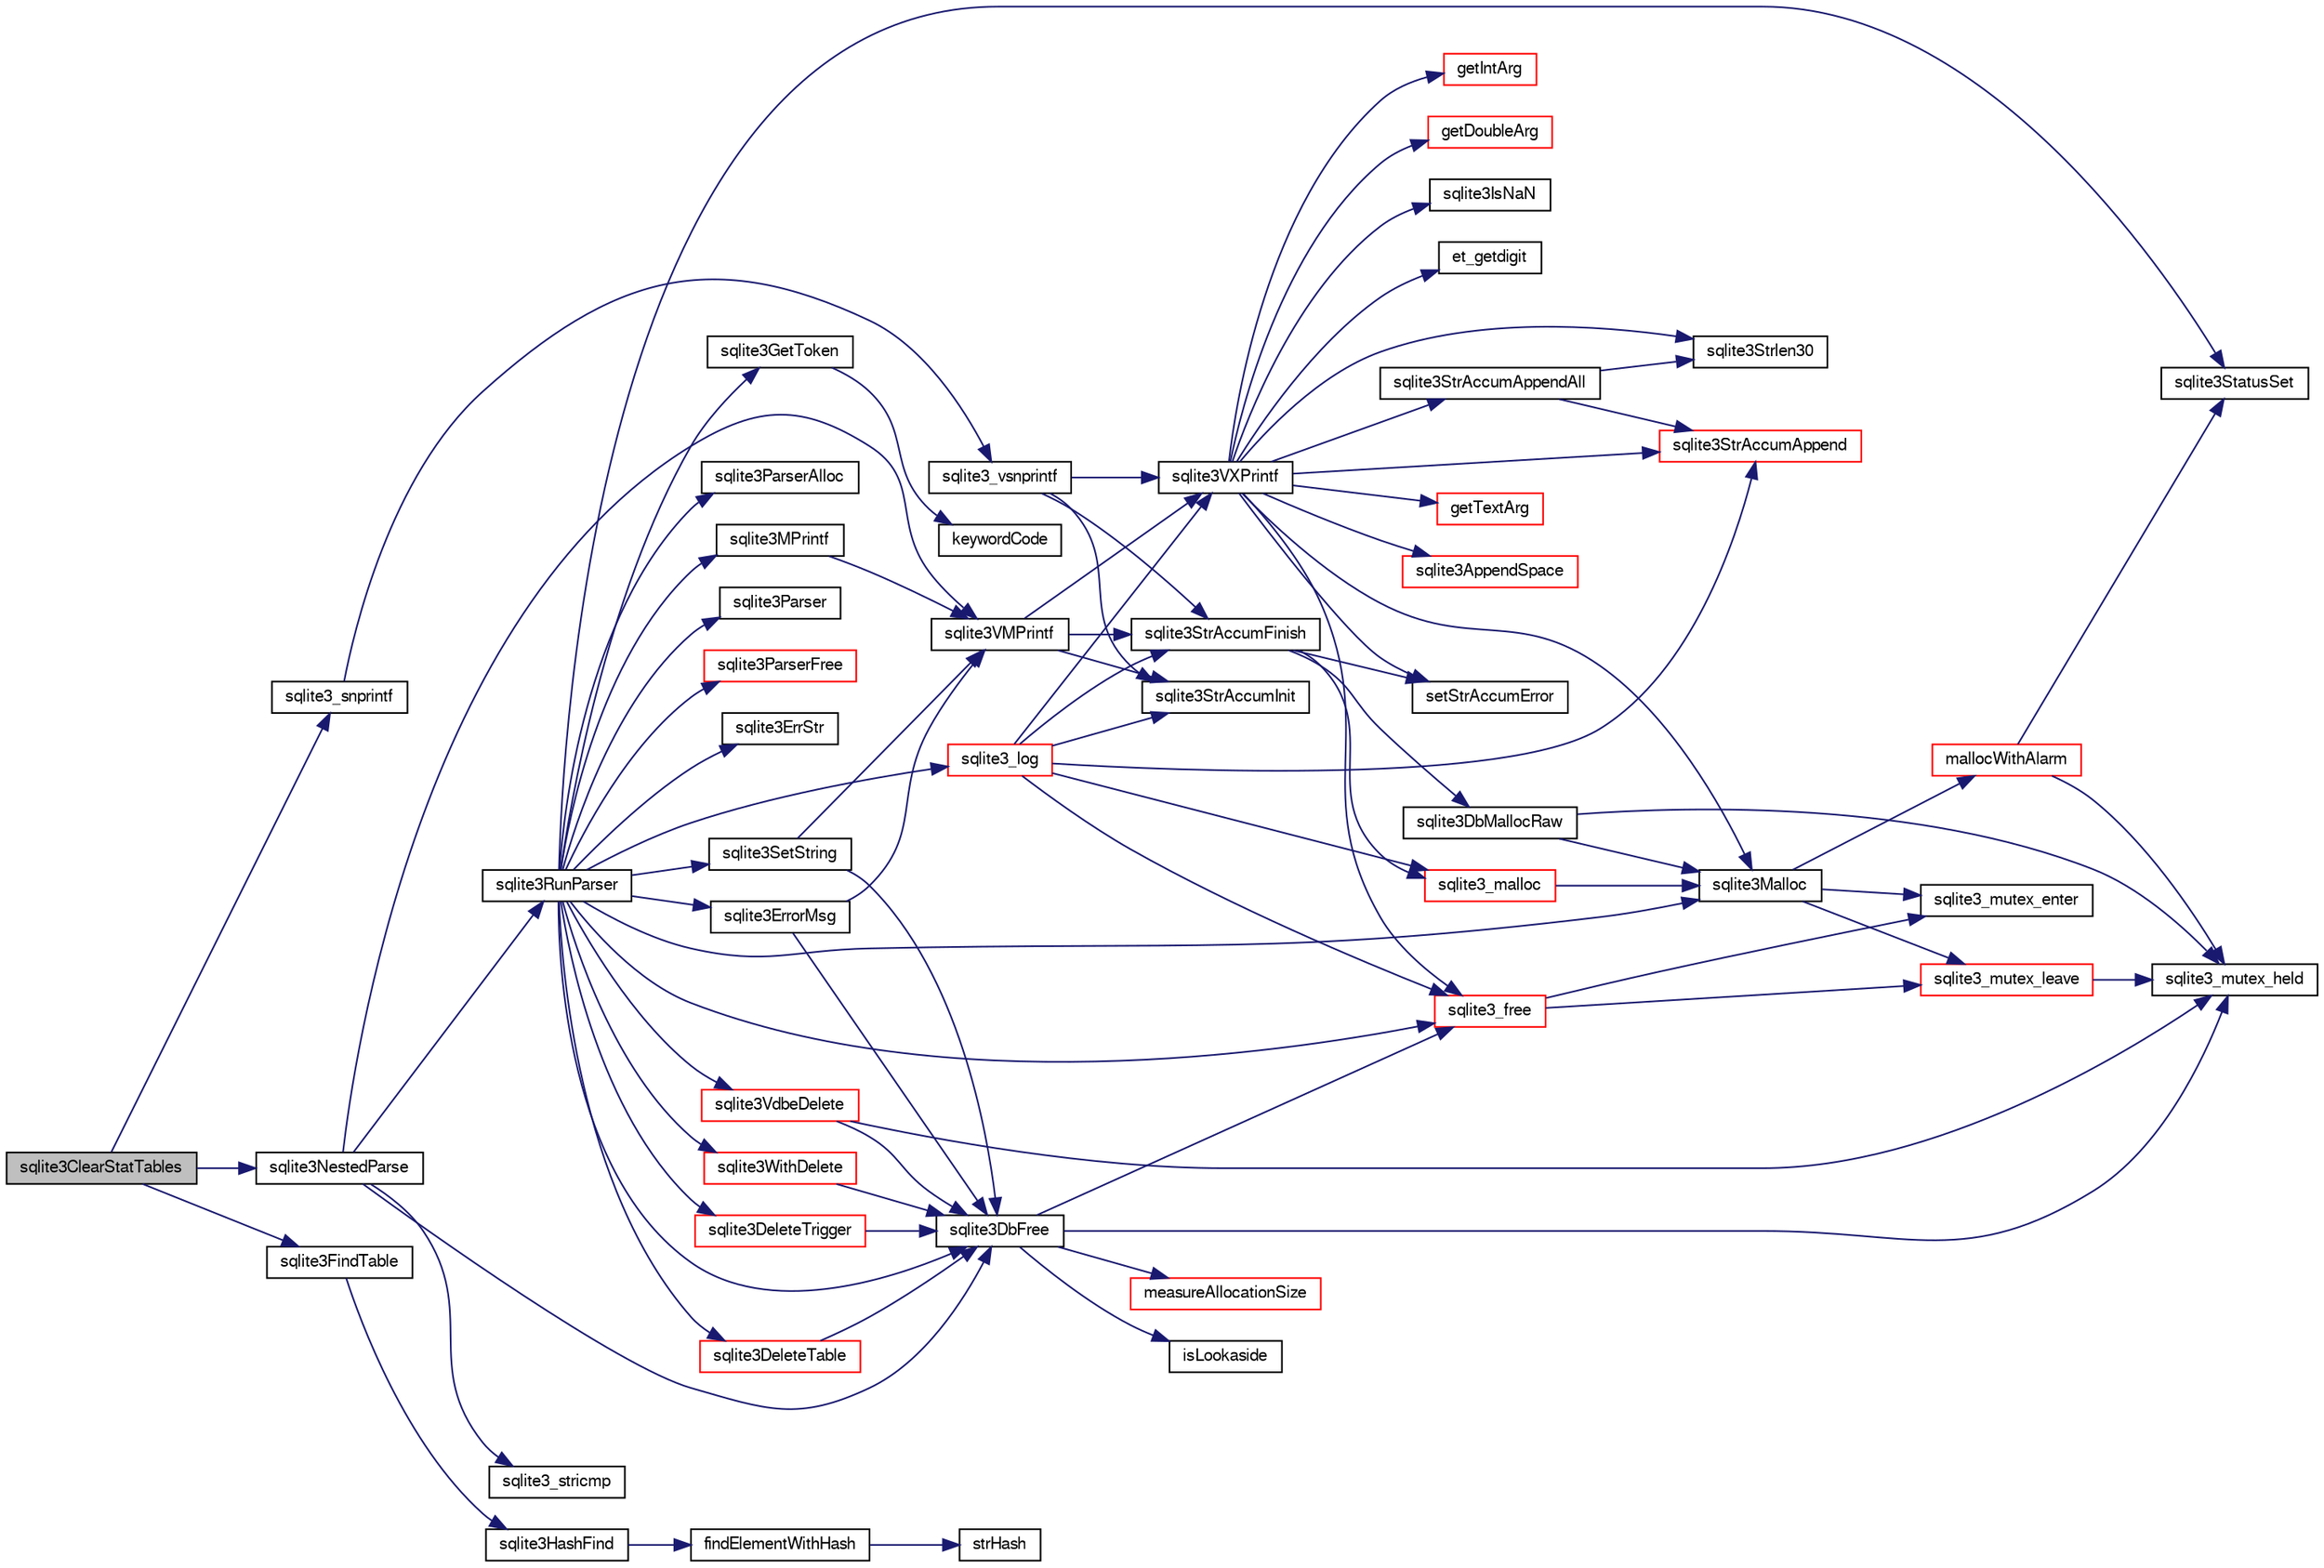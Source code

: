 digraph "sqlite3ClearStatTables"
{
  edge [fontname="FreeSans",fontsize="10",labelfontname="FreeSans",labelfontsize="10"];
  node [fontname="FreeSans",fontsize="10",shape=record];
  rankdir="LR";
  Node470469 [label="sqlite3ClearStatTables",height=0.2,width=0.4,color="black", fillcolor="grey75", style="filled", fontcolor="black"];
  Node470469 -> Node470470 [color="midnightblue",fontsize="10",style="solid",fontname="FreeSans"];
  Node470470 [label="sqlite3_snprintf",height=0.2,width=0.4,color="black", fillcolor="white", style="filled",URL="$sqlite3_8c.html#aa2695a752e971577f5784122f2013c40"];
  Node470470 -> Node470471 [color="midnightblue",fontsize="10",style="solid",fontname="FreeSans"];
  Node470471 [label="sqlite3_vsnprintf",height=0.2,width=0.4,color="black", fillcolor="white", style="filled",URL="$sqlite3_8c.html#a0862c03aea71d62847e452aa655add42"];
  Node470471 -> Node470472 [color="midnightblue",fontsize="10",style="solid",fontname="FreeSans"];
  Node470472 [label="sqlite3StrAccumInit",height=0.2,width=0.4,color="black", fillcolor="white", style="filled",URL="$sqlite3_8c.html#aabf95e113b9d54d519cd15a56215f560"];
  Node470471 -> Node470473 [color="midnightblue",fontsize="10",style="solid",fontname="FreeSans"];
  Node470473 [label="sqlite3VXPrintf",height=0.2,width=0.4,color="black", fillcolor="white", style="filled",URL="$sqlite3_8c.html#a63c25806c9bd4a2b76f9a0eb232c6bde"];
  Node470473 -> Node470474 [color="midnightblue",fontsize="10",style="solid",fontname="FreeSans"];
  Node470474 [label="sqlite3StrAccumAppend",height=0.2,width=0.4,color="red", fillcolor="white", style="filled",URL="$sqlite3_8c.html#a56664fa33def33c5a5245b623441d5e0"];
  Node470473 -> Node470746 [color="midnightblue",fontsize="10",style="solid",fontname="FreeSans"];
  Node470746 [label="getIntArg",height=0.2,width=0.4,color="red", fillcolor="white", style="filled",URL="$sqlite3_8c.html#abff258963dbd9205fb299851a64c67be"];
  Node470473 -> Node470492 [color="midnightblue",fontsize="10",style="solid",fontname="FreeSans"];
  Node470492 [label="sqlite3Malloc",height=0.2,width=0.4,color="black", fillcolor="white", style="filled",URL="$sqlite3_8c.html#a361a2eaa846b1885f123abe46f5d8b2b"];
  Node470492 -> Node470486 [color="midnightblue",fontsize="10",style="solid",fontname="FreeSans"];
  Node470486 [label="sqlite3_mutex_enter",height=0.2,width=0.4,color="black", fillcolor="white", style="filled",URL="$sqlite3_8c.html#a1c12cde690bd89f104de5cbad12a6bf5"];
  Node470492 -> Node470493 [color="midnightblue",fontsize="10",style="solid",fontname="FreeSans"];
  Node470493 [label="mallocWithAlarm",height=0.2,width=0.4,color="red", fillcolor="white", style="filled",URL="$sqlite3_8c.html#ab070d5cf8e48ec8a6a43cf025d48598b"];
  Node470493 -> Node470480 [color="midnightblue",fontsize="10",style="solid",fontname="FreeSans"];
  Node470480 [label="sqlite3_mutex_held",height=0.2,width=0.4,color="black", fillcolor="white", style="filled",URL="$sqlite3_8c.html#acf77da68932b6bc163c5e68547ecc3e7"];
  Node470493 -> Node470494 [color="midnightblue",fontsize="10",style="solid",fontname="FreeSans"];
  Node470494 [label="sqlite3StatusSet",height=0.2,width=0.4,color="black", fillcolor="white", style="filled",URL="$sqlite3_8c.html#afec7586c01fcb5ea17dc9d7725a589d9"];
  Node470492 -> Node470488 [color="midnightblue",fontsize="10",style="solid",fontname="FreeSans"];
  Node470488 [label="sqlite3_mutex_leave",height=0.2,width=0.4,color="red", fillcolor="white", style="filled",URL="$sqlite3_8c.html#a5838d235601dbd3c1fa993555c6bcc93"];
  Node470488 -> Node470480 [color="midnightblue",fontsize="10",style="solid",fontname="FreeSans"];
  Node470473 -> Node470477 [color="midnightblue",fontsize="10",style="solid",fontname="FreeSans"];
  Node470477 [label="setStrAccumError",height=0.2,width=0.4,color="black", fillcolor="white", style="filled",URL="$sqlite3_8c.html#a3dc479a1fc8ba1ab8edfe51f8a0b102c"];
  Node470473 -> Node470747 [color="midnightblue",fontsize="10",style="solid",fontname="FreeSans"];
  Node470747 [label="getDoubleArg",height=0.2,width=0.4,color="red", fillcolor="white", style="filled",URL="$sqlite3_8c.html#a1cf25120072c85bd261983b24c12c3d9"];
  Node470473 -> Node470639 [color="midnightblue",fontsize="10",style="solid",fontname="FreeSans"];
  Node470639 [label="sqlite3IsNaN",height=0.2,width=0.4,color="black", fillcolor="white", style="filled",URL="$sqlite3_8c.html#aed4d78203877c3486765ccbc7feebb50"];
  Node470473 -> Node470559 [color="midnightblue",fontsize="10",style="solid",fontname="FreeSans"];
  Node470559 [label="sqlite3Strlen30",height=0.2,width=0.4,color="black", fillcolor="white", style="filled",URL="$sqlite3_8c.html#a3dcd80ba41f1a308193dee74857b62a7"];
  Node470473 -> Node470748 [color="midnightblue",fontsize="10",style="solid",fontname="FreeSans"];
  Node470748 [label="et_getdigit",height=0.2,width=0.4,color="black", fillcolor="white", style="filled",URL="$sqlite3_8c.html#a40c5a308749ad07cc2397a53e081bff0"];
  Node470473 -> Node470749 [color="midnightblue",fontsize="10",style="solid",fontname="FreeSans"];
  Node470749 [label="getTextArg",height=0.2,width=0.4,color="red", fillcolor="white", style="filled",URL="$sqlite3_8c.html#afbb41850423ef20071cefaab0431e04d"];
  Node470473 -> Node470750 [color="midnightblue",fontsize="10",style="solid",fontname="FreeSans"];
  Node470750 [label="sqlite3StrAccumAppendAll",height=0.2,width=0.4,color="black", fillcolor="white", style="filled",URL="$sqlite3_8c.html#acaf8f3e4f99a3c3a4a77e9c987547289"];
  Node470750 -> Node470474 [color="midnightblue",fontsize="10",style="solid",fontname="FreeSans"];
  Node470750 -> Node470559 [color="midnightblue",fontsize="10",style="solid",fontname="FreeSans"];
  Node470473 -> Node470751 [color="midnightblue",fontsize="10",style="solid",fontname="FreeSans"];
  Node470751 [label="sqlite3AppendSpace",height=0.2,width=0.4,color="red", fillcolor="white", style="filled",URL="$sqlite3_8c.html#aefd38a5afc0020d4a93855c3ee7c63a8"];
  Node470473 -> Node470485 [color="midnightblue",fontsize="10",style="solid",fontname="FreeSans"];
  Node470485 [label="sqlite3_free",height=0.2,width=0.4,color="red", fillcolor="white", style="filled",URL="$sqlite3_8c.html#a6552349e36a8a691af5487999ab09519"];
  Node470485 -> Node470486 [color="midnightblue",fontsize="10",style="solid",fontname="FreeSans"];
  Node470485 -> Node470488 [color="midnightblue",fontsize="10",style="solid",fontname="FreeSans"];
  Node470471 -> Node470523 [color="midnightblue",fontsize="10",style="solid",fontname="FreeSans"];
  Node470523 [label="sqlite3StrAccumFinish",height=0.2,width=0.4,color="black", fillcolor="white", style="filled",URL="$sqlite3_8c.html#adb7f26b10ac1b847db6f000ef4c2e2ba"];
  Node470523 -> Node470491 [color="midnightblue",fontsize="10",style="solid",fontname="FreeSans"];
  Node470491 [label="sqlite3DbMallocRaw",height=0.2,width=0.4,color="black", fillcolor="white", style="filled",URL="$sqlite3_8c.html#abbe8be0cf7175e11ddc3e2218fad924e"];
  Node470491 -> Node470480 [color="midnightblue",fontsize="10",style="solid",fontname="FreeSans"];
  Node470491 -> Node470492 [color="midnightblue",fontsize="10",style="solid",fontname="FreeSans"];
  Node470523 -> Node470524 [color="midnightblue",fontsize="10",style="solid",fontname="FreeSans"];
  Node470524 [label="sqlite3_malloc",height=0.2,width=0.4,color="red", fillcolor="white", style="filled",URL="$sqlite3_8c.html#ac79dba55fc32b6a840cf5a9769bce7cd"];
  Node470524 -> Node470492 [color="midnightblue",fontsize="10",style="solid",fontname="FreeSans"];
  Node470523 -> Node470477 [color="midnightblue",fontsize="10",style="solid",fontname="FreeSans"];
  Node470469 -> Node470752 [color="midnightblue",fontsize="10",style="solid",fontname="FreeSans"];
  Node470752 [label="sqlite3FindTable",height=0.2,width=0.4,color="black", fillcolor="white", style="filled",URL="$sqlite3_8c.html#afa51dbee6173bf3a8a3df76b07cea789"];
  Node470752 -> Node470753 [color="midnightblue",fontsize="10",style="solid",fontname="FreeSans"];
  Node470753 [label="sqlite3HashFind",height=0.2,width=0.4,color="black", fillcolor="white", style="filled",URL="$sqlite3_8c.html#a8ca124229470a66b4c9c141ded48e2aa"];
  Node470753 -> Node470754 [color="midnightblue",fontsize="10",style="solid",fontname="FreeSans"];
  Node470754 [label="findElementWithHash",height=0.2,width=0.4,color="black", fillcolor="white", style="filled",URL="$sqlite3_8c.html#a75c0f574fa5d51702434c6e980d57d7f"];
  Node470754 -> Node470755 [color="midnightblue",fontsize="10",style="solid",fontname="FreeSans"];
  Node470755 [label="strHash",height=0.2,width=0.4,color="black", fillcolor="white", style="filled",URL="$sqlite3_8c.html#ad7193605dadc27cf291d54e15bdd011d"];
  Node470469 -> Node470756 [color="midnightblue",fontsize="10",style="solid",fontname="FreeSans"];
  Node470756 [label="sqlite3NestedParse",height=0.2,width=0.4,color="black", fillcolor="white", style="filled",URL="$sqlite3_8c.html#ae78bd6187a28892732af5428ec15b03f"];
  Node470756 -> Node470734 [color="midnightblue",fontsize="10",style="solid",fontname="FreeSans"];
  Node470734 [label="sqlite3VMPrintf",height=0.2,width=0.4,color="black", fillcolor="white", style="filled",URL="$sqlite3_8c.html#a05535d0982ef06fbc2ee8195ebbae689"];
  Node470734 -> Node470472 [color="midnightblue",fontsize="10",style="solid",fontname="FreeSans"];
  Node470734 -> Node470473 [color="midnightblue",fontsize="10",style="solid",fontname="FreeSans"];
  Node470734 -> Node470523 [color="midnightblue",fontsize="10",style="solid",fontname="FreeSans"];
  Node470756 -> Node470757 [color="midnightblue",fontsize="10",style="solid",fontname="FreeSans"];
  Node470757 [label="sqlite3RunParser",height=0.2,width=0.4,color="black", fillcolor="white", style="filled",URL="$sqlite3_8c.html#a174f16a9adcc64bf971bae4a5ffa3488"];
  Node470757 -> Node470758 [color="midnightblue",fontsize="10",style="solid",fontname="FreeSans"];
  Node470758 [label="sqlite3ParserAlloc",height=0.2,width=0.4,color="black", fillcolor="white", style="filled",URL="$sqlite3_8c.html#ad04f20cc1a4b6d3e458d60b80c694d94"];
  Node470757 -> Node470492 [color="midnightblue",fontsize="10",style="solid",fontname="FreeSans"];
  Node470757 -> Node470731 [color="midnightblue",fontsize="10",style="solid",fontname="FreeSans"];
  Node470731 [label="sqlite3GetToken",height=0.2,width=0.4,color="black", fillcolor="white", style="filled",URL="$sqlite3_8c.html#a3111c5f563140332fcc76d31fd028aaf"];
  Node470731 -> Node470732 [color="midnightblue",fontsize="10",style="solid",fontname="FreeSans"];
  Node470732 [label="keywordCode",height=0.2,width=0.4,color="black", fillcolor="white", style="filled",URL="$sqlite3_8c.html#aa955bae98c47221b815579359b52335c"];
  Node470757 -> Node470759 [color="midnightblue",fontsize="10",style="solid",fontname="FreeSans"];
  Node470759 [label="sqlite3ErrorMsg",height=0.2,width=0.4,color="black", fillcolor="white", style="filled",URL="$sqlite3_8c.html#aee2798e173651adae0f9c85469f3457d"];
  Node470759 -> Node470734 [color="midnightblue",fontsize="10",style="solid",fontname="FreeSans"];
  Node470759 -> Node470479 [color="midnightblue",fontsize="10",style="solid",fontname="FreeSans"];
  Node470479 [label="sqlite3DbFree",height=0.2,width=0.4,color="black", fillcolor="white", style="filled",URL="$sqlite3_8c.html#ac70ab821a6607b4a1b909582dc37a069"];
  Node470479 -> Node470480 [color="midnightblue",fontsize="10",style="solid",fontname="FreeSans"];
  Node470479 -> Node470481 [color="midnightblue",fontsize="10",style="solid",fontname="FreeSans"];
  Node470481 [label="measureAllocationSize",height=0.2,width=0.4,color="red", fillcolor="white", style="filled",URL="$sqlite3_8c.html#a45731e644a22fdb756e2b6337224217a"];
  Node470479 -> Node470484 [color="midnightblue",fontsize="10",style="solid",fontname="FreeSans"];
  Node470484 [label="isLookaside",height=0.2,width=0.4,color="black", fillcolor="white", style="filled",URL="$sqlite3_8c.html#a770fa05ff9717b75e16f4d968a77b897"];
  Node470479 -> Node470485 [color="midnightblue",fontsize="10",style="solid",fontname="FreeSans"];
  Node470757 -> Node470479 [color="midnightblue",fontsize="10",style="solid",fontname="FreeSans"];
  Node470757 -> Node470733 [color="midnightblue",fontsize="10",style="solid",fontname="FreeSans"];
  Node470733 [label="sqlite3MPrintf",height=0.2,width=0.4,color="black", fillcolor="white", style="filled",URL="$sqlite3_8c.html#a208ef0df84e9778778804a19af03efea"];
  Node470733 -> Node470734 [color="midnightblue",fontsize="10",style="solid",fontname="FreeSans"];
  Node470757 -> Node470760 [color="midnightblue",fontsize="10",style="solid",fontname="FreeSans"];
  Node470760 [label="sqlite3Parser",height=0.2,width=0.4,color="black", fillcolor="white", style="filled",URL="$sqlite3_8c.html#a6f46fb0365c1d879ab5d64cde499c224"];
  Node470757 -> Node470494 [color="midnightblue",fontsize="10",style="solid",fontname="FreeSans"];
  Node470757 -> Node470761 [color="midnightblue",fontsize="10",style="solid",fontname="FreeSans"];
  Node470761 [label="sqlite3ParserFree",height=0.2,width=0.4,color="red", fillcolor="white", style="filled",URL="$sqlite3_8c.html#a75d41a16c8dff0547dcca208ff4d5d7d"];
  Node470757 -> Node470485 [color="midnightblue",fontsize="10",style="solid",fontname="FreeSans"];
  Node470757 -> Node471107 [color="midnightblue",fontsize="10",style="solid",fontname="FreeSans"];
  Node471107 [label="sqlite3SetString",height=0.2,width=0.4,color="black", fillcolor="white", style="filled",URL="$sqlite3_8c.html#aad368822484a1ceae010a829e27454ae"];
  Node471107 -> Node470734 [color="midnightblue",fontsize="10",style="solid",fontname="FreeSans"];
  Node471107 -> Node470479 [color="midnightblue",fontsize="10",style="solid",fontname="FreeSans"];
  Node470757 -> Node471155 [color="midnightblue",fontsize="10",style="solid",fontname="FreeSans"];
  Node471155 [label="sqlite3ErrStr",height=0.2,width=0.4,color="black", fillcolor="white", style="filled",URL="$sqlite3_8c.html#ab289afae24fa83e42f3d78b3b7e91793"];
  Node470757 -> Node470521 [color="midnightblue",fontsize="10",style="solid",fontname="FreeSans"];
  Node470521 [label="sqlite3_log",height=0.2,width=0.4,color="red", fillcolor="white", style="filled",URL="$sqlite3_8c.html#a298c9699bf9c143662c6b1fec4b2dc3b"];
  Node470521 -> Node470472 [color="midnightblue",fontsize="10",style="solid",fontname="FreeSans"];
  Node470521 -> Node470473 [color="midnightblue",fontsize="10",style="solid",fontname="FreeSans"];
  Node470521 -> Node470523 [color="midnightblue",fontsize="10",style="solid",fontname="FreeSans"];
  Node470521 -> Node470524 [color="midnightblue",fontsize="10",style="solid",fontname="FreeSans"];
  Node470521 -> Node470485 [color="midnightblue",fontsize="10",style="solid",fontname="FreeSans"];
  Node470521 -> Node470474 [color="midnightblue",fontsize="10",style="solid",fontname="FreeSans"];
  Node470757 -> Node471134 [color="midnightblue",fontsize="10",style="solid",fontname="FreeSans"];
  Node471134 [label="sqlite3VdbeDelete",height=0.2,width=0.4,color="red", fillcolor="white", style="filled",URL="$sqlite3_8c.html#ace82a1f75873a6609067d0f572120e47"];
  Node471134 -> Node470480 [color="midnightblue",fontsize="10",style="solid",fontname="FreeSans"];
  Node471134 -> Node470479 [color="midnightblue",fontsize="10",style="solid",fontname="FreeSans"];
  Node470757 -> Node470769 [color="midnightblue",fontsize="10",style="solid",fontname="FreeSans"];
  Node470769 [label="sqlite3DeleteTable",height=0.2,width=0.4,color="red", fillcolor="white", style="filled",URL="$sqlite3_8c.html#a7fd3d507375a381a3807f92735318973"];
  Node470769 -> Node470479 [color="midnightblue",fontsize="10",style="solid",fontname="FreeSans"];
  Node470757 -> Node471424 [color="midnightblue",fontsize="10",style="solid",fontname="FreeSans"];
  Node471424 [label="sqlite3WithDelete",height=0.2,width=0.4,color="red", fillcolor="white", style="filled",URL="$sqlite3_8c.html#a17d9ea3de76b5d740b422ea9b4fe3abb"];
  Node471424 -> Node470479 [color="midnightblue",fontsize="10",style="solid",fontname="FreeSans"];
  Node470757 -> Node470986 [color="midnightblue",fontsize="10",style="solid",fontname="FreeSans"];
  Node470986 [label="sqlite3DeleteTrigger",height=0.2,width=0.4,color="red", fillcolor="white", style="filled",URL="$sqlite3_8c.html#a4be7bebe98d17357fb3fa8cdb3b795f3"];
  Node470986 -> Node470479 [color="midnightblue",fontsize="10",style="solid",fontname="FreeSans"];
  Node470756 -> Node470479 [color="midnightblue",fontsize="10",style="solid",fontname="FreeSans"];
  Node470756 -> Node471338 [color="midnightblue",fontsize="10",style="solid",fontname="FreeSans"];
  Node471338 [label="sqlite3_stricmp",height=0.2,width=0.4,color="black", fillcolor="white", style="filled",URL="$sqlite3_8c.html#aaa53981a07ebaa0c9d16b24032fb943c"];
}
